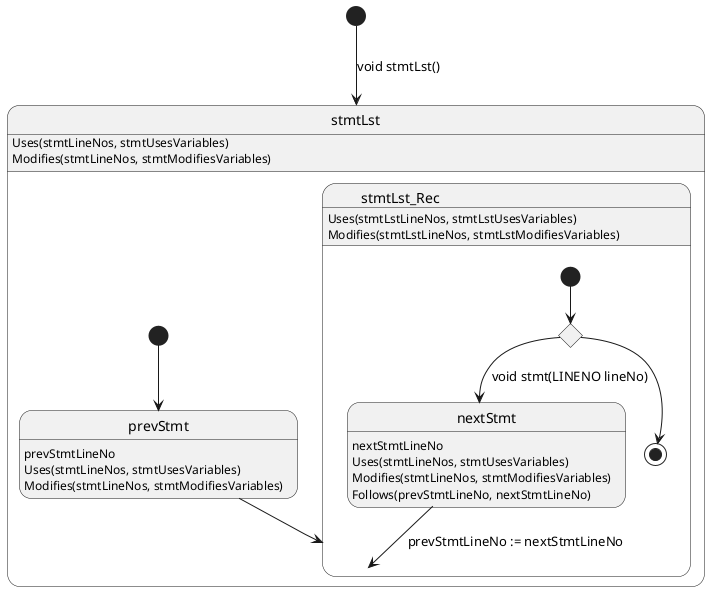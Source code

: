 @startuml

[*] --> stmtLst: void stmtLst()

state stmtLst {
  [*] --> prevStmt
  prevStmt: prevStmtLineNo
  prevStmt: Uses(stmtLineNos, stmtUsesVariables)
  prevStmt: Modifies(stmtLineNos, stmtModifiesVariables)
  prevStmt --> stmtLst_Rec
}
stmtLst: Uses(stmtLineNos, stmtUsesVariables)
stmtLst: Modifies(stmtLineNos, stmtModifiesVariables)

state stmtLst_Rec {
  state c <<choice>>
  [*] --> c
  c --> nextStmt: void stmt(LINENO lineNo)
  nextStmt: nextStmtLineNo
  nextStmt: Uses(stmtLineNos, stmtUsesVariables)
  nextStmt: Modifies(stmtLineNos, stmtModifiesVariables)
  nextStmt: Follows(prevStmtLineNo, nextStmtLineNo)
  nextStmt --> stmtLst_Rec: prevStmtLineNo := nextStmtLineNo
  c --> [*]
}
stmtLst_Rec: Uses(stmtLstLineNos, stmtLstUsesVariables)
stmtLst_Rec: Modifies(stmtLstLineNos, stmtLstModifiesVariables)

@enduml